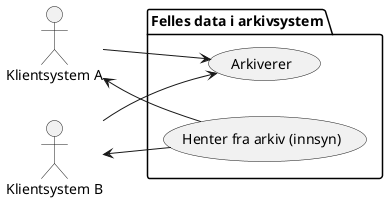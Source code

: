 @startuml
left to right direction

actor KlientsystemA as "Klientsystem A"
actor KlientsystemB as "Klientsystem B"

package Arkivsystem as "Felles data i arkivsystem" {
    usecase "Arkiverer" as uc1
    usecase "Henter fra arkiv (innsyn)" as uc2
}

KlientsystemA --> uc1
KlientsystemA <-- uc2
KlientsystemB <-- uc2
KlientsystemB --> uc1

@enduml